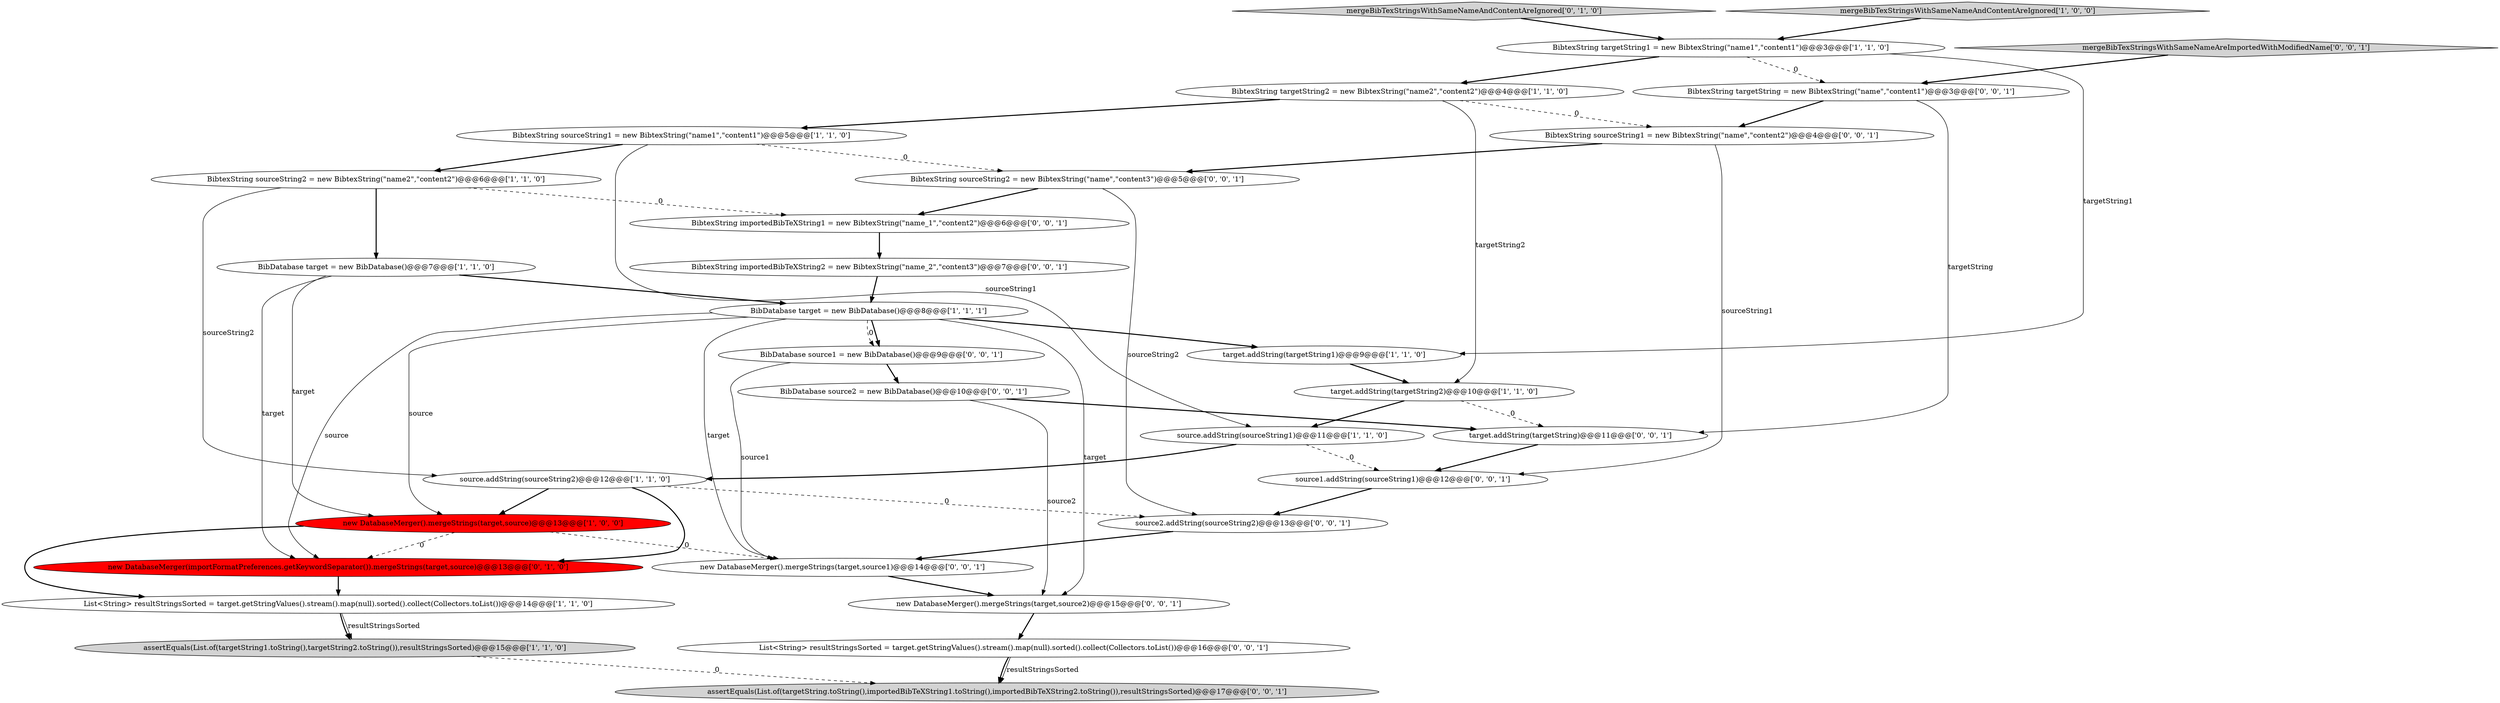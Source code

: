 digraph {
22 [style = filled, label = "source2.addString(sourceString2)@@@13@@@['0', '0', '1']", fillcolor = white, shape = ellipse image = "AAA0AAABBB3BBB"];
26 [style = filled, label = "new DatabaseMerger().mergeStrings(target,source1)@@@14@@@['0', '0', '1']", fillcolor = white, shape = ellipse image = "AAA0AAABBB3BBB"];
20 [style = filled, label = "BibtexString targetString = new BibtexString(\"name\",\"content1\")@@@3@@@['0', '0', '1']", fillcolor = white, shape = ellipse image = "AAA0AAABBB3BBB"];
4 [style = filled, label = "List<String> resultStringsSorted = target.getStringValues().stream().map(null).sorted().collect(Collectors.toList())@@@14@@@['1', '1', '0']", fillcolor = white, shape = ellipse image = "AAA0AAABBB1BBB"];
18 [style = filled, label = "BibtexString sourceString2 = new BibtexString(\"name\",\"content3\")@@@5@@@['0', '0', '1']", fillcolor = white, shape = ellipse image = "AAA0AAABBB3BBB"];
15 [style = filled, label = "new DatabaseMerger(importFormatPreferences.getKeywordSeparator()).mergeStrings(target,source)@@@13@@@['0', '1', '0']", fillcolor = red, shape = ellipse image = "AAA1AAABBB2BBB"];
24 [style = filled, label = "source1.addString(sourceString1)@@@12@@@['0', '0', '1']", fillcolor = white, shape = ellipse image = "AAA0AAABBB3BBB"];
11 [style = filled, label = "BibDatabase target = new BibDatabase()@@@8@@@['1', '1', '1']", fillcolor = white, shape = ellipse image = "AAA0AAABBB1BBB"];
5 [style = filled, label = "target.addString(targetString1)@@@9@@@['1', '1', '0']", fillcolor = white, shape = ellipse image = "AAA0AAABBB1BBB"];
27 [style = filled, label = "BibtexString importedBibTeXString2 = new BibtexString(\"name_2\",\"content3\")@@@7@@@['0', '0', '1']", fillcolor = white, shape = ellipse image = "AAA0AAABBB3BBB"];
12 [style = filled, label = "BibDatabase target = new BibDatabase()@@@7@@@['1', '1', '0']", fillcolor = white, shape = ellipse image = "AAA0AAABBB1BBB"];
6 [style = filled, label = "BibtexString sourceString1 = new BibtexString(\"name1\",\"content1\")@@@5@@@['1', '1', '0']", fillcolor = white, shape = ellipse image = "AAA0AAABBB1BBB"];
25 [style = filled, label = "BibDatabase source2 = new BibDatabase()@@@10@@@['0', '0', '1']", fillcolor = white, shape = ellipse image = "AAA0AAABBB3BBB"];
7 [style = filled, label = "BibtexString targetString1 = new BibtexString(\"name1\",\"content1\")@@@3@@@['1', '1', '0']", fillcolor = white, shape = ellipse image = "AAA0AAABBB1BBB"];
29 [style = filled, label = "assertEquals(List.of(targetString.toString(),importedBibTeXString1.toString(),importedBibTeXString2.toString()),resultStringsSorted)@@@17@@@['0', '0', '1']", fillcolor = lightgray, shape = ellipse image = "AAA0AAABBB3BBB"];
16 [style = filled, label = "List<String> resultStringsSorted = target.getStringValues().stream().map(null).sorted().collect(Collectors.toList())@@@16@@@['0', '0', '1']", fillcolor = white, shape = ellipse image = "AAA0AAABBB3BBB"];
9 [style = filled, label = "source.addString(sourceString1)@@@11@@@['1', '1', '0']", fillcolor = white, shape = ellipse image = "AAA0AAABBB1BBB"];
30 [style = filled, label = "target.addString(targetString)@@@11@@@['0', '0', '1']", fillcolor = white, shape = ellipse image = "AAA0AAABBB3BBB"];
17 [style = filled, label = "BibtexString importedBibTeXString1 = new BibtexString(\"name_1\",\"content2\")@@@6@@@['0', '0', '1']", fillcolor = white, shape = ellipse image = "AAA0AAABBB3BBB"];
13 [style = filled, label = "source.addString(sourceString2)@@@12@@@['1', '1', '0']", fillcolor = white, shape = ellipse image = "AAA0AAABBB1BBB"];
3 [style = filled, label = "BibtexString sourceString2 = new BibtexString(\"name2\",\"content2\")@@@6@@@['1', '1', '0']", fillcolor = white, shape = ellipse image = "AAA0AAABBB1BBB"];
10 [style = filled, label = "assertEquals(List.of(targetString1.toString(),targetString2.toString()),resultStringsSorted)@@@15@@@['1', '1', '0']", fillcolor = lightgray, shape = ellipse image = "AAA0AAABBB1BBB"];
19 [style = filled, label = "new DatabaseMerger().mergeStrings(target,source2)@@@15@@@['0', '0', '1']", fillcolor = white, shape = ellipse image = "AAA0AAABBB3BBB"];
0 [style = filled, label = "target.addString(targetString2)@@@10@@@['1', '1', '0']", fillcolor = white, shape = ellipse image = "AAA0AAABBB1BBB"];
14 [style = filled, label = "mergeBibTexStringsWithSameNameAndContentAreIgnored['0', '1', '0']", fillcolor = lightgray, shape = diamond image = "AAA0AAABBB2BBB"];
1 [style = filled, label = "new DatabaseMerger().mergeStrings(target,source)@@@13@@@['1', '0', '0']", fillcolor = red, shape = ellipse image = "AAA1AAABBB1BBB"];
21 [style = filled, label = "BibDatabase source1 = new BibDatabase()@@@9@@@['0', '0', '1']", fillcolor = white, shape = ellipse image = "AAA0AAABBB3BBB"];
28 [style = filled, label = "mergeBibTexStringsWithSameNameAreImportedWithModifiedName['0', '0', '1']", fillcolor = lightgray, shape = diamond image = "AAA0AAABBB3BBB"];
8 [style = filled, label = "BibtexString targetString2 = new BibtexString(\"name2\",\"content2\")@@@4@@@['1', '1', '0']", fillcolor = white, shape = ellipse image = "AAA0AAABBB1BBB"];
23 [style = filled, label = "BibtexString sourceString1 = new BibtexString(\"name\",\"content2\")@@@4@@@['0', '0', '1']", fillcolor = white, shape = ellipse image = "AAA0AAABBB3BBB"];
2 [style = filled, label = "mergeBibTexStringsWithSameNameAndContentAreIgnored['1', '0', '0']", fillcolor = lightgray, shape = diamond image = "AAA0AAABBB1BBB"];
4->10 [style = bold, label=""];
6->3 [style = bold, label=""];
22->26 [style = bold, label=""];
30->24 [style = bold, label=""];
1->4 [style = bold, label=""];
0->9 [style = bold, label=""];
3->17 [style = dashed, label="0"];
9->24 [style = dashed, label="0"];
28->20 [style = bold, label=""];
1->26 [style = dashed, label="0"];
12->1 [style = solid, label="target"];
1->15 [style = dashed, label="0"];
25->30 [style = bold, label=""];
12->15 [style = solid, label="target"];
11->21 [style = bold, label=""];
16->29 [style = bold, label=""];
12->11 [style = bold, label=""];
20->30 [style = solid, label="targetString"];
18->17 [style = bold, label=""];
23->24 [style = solid, label="sourceString1"];
7->20 [style = dashed, label="0"];
8->6 [style = bold, label=""];
3->12 [style = bold, label=""];
21->25 [style = bold, label=""];
10->29 [style = dashed, label="0"];
26->19 [style = bold, label=""];
7->8 [style = bold, label=""];
24->22 [style = bold, label=""];
13->1 [style = bold, label=""];
14->7 [style = bold, label=""];
19->16 [style = bold, label=""];
11->19 [style = solid, label="target"];
6->18 [style = dashed, label="0"];
11->5 [style = bold, label=""];
11->26 [style = solid, label="target"];
25->19 [style = solid, label="source2"];
20->23 [style = bold, label=""];
27->11 [style = bold, label=""];
5->0 [style = bold, label=""];
16->29 [style = solid, label="resultStringsSorted"];
11->15 [style = solid, label="source"];
0->30 [style = dashed, label="0"];
8->0 [style = solid, label="targetString2"];
15->4 [style = bold, label=""];
3->13 [style = solid, label="sourceString2"];
4->10 [style = solid, label="resultStringsSorted"];
13->15 [style = bold, label=""];
18->22 [style = solid, label="sourceString2"];
2->7 [style = bold, label=""];
17->27 [style = bold, label=""];
21->26 [style = solid, label="source1"];
11->1 [style = solid, label="source"];
13->22 [style = dashed, label="0"];
23->18 [style = bold, label=""];
6->9 [style = solid, label="sourceString1"];
7->5 [style = solid, label="targetString1"];
8->23 [style = dashed, label="0"];
9->13 [style = bold, label=""];
11->21 [style = dashed, label="0"];
}
